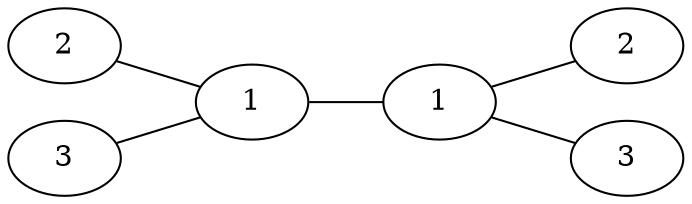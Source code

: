 graph G {
rankdir = LR
subgraph {
rank=same
n1 [label = 2, rank=0]
n3 [label = 3, rank=0]
}
n2 [label = 1]
n4 [label = 1]
n5 [label = 2]
n6 [label = 3]
n1 -- n2
n2 -- n3
n2 -- n4
n4 -- n5
n4 -- n6
}